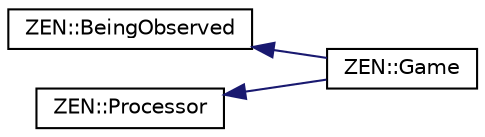 digraph "Graphical Class Hierarchy"
{
 // LATEX_PDF_SIZE
  edge [fontname="Helvetica",fontsize="10",labelfontname="Helvetica",labelfontsize="10"];
  node [fontname="Helvetica",fontsize="10",shape=record];
  rankdir="LR";
  Node0 [label="ZEN::BeingObserved",height=0.2,width=0.4,color="black", fillcolor="white", style="filled",URL="$classZEN_1_1BeingObserved.html",tooltip=" "];
  Node0 -> Node1 [dir="back",color="midnightblue",fontsize="10",style="solid",fontname="Helvetica"];
  Node1 [label="ZEN::Game",height=0.2,width=0.4,color="black", fillcolor="white", style="filled",URL="$classZEN_1_1Game.html",tooltip=" "];
  Node86 [label="ZEN::Processor",height=0.2,width=0.4,color="black", fillcolor="white", style="filled",URL="$classZEN_1_1Processor.html",tooltip=" "];
  Node86 -> Node1 [dir="back",color="midnightblue",fontsize="10",style="solid",fontname="Helvetica"];
}
